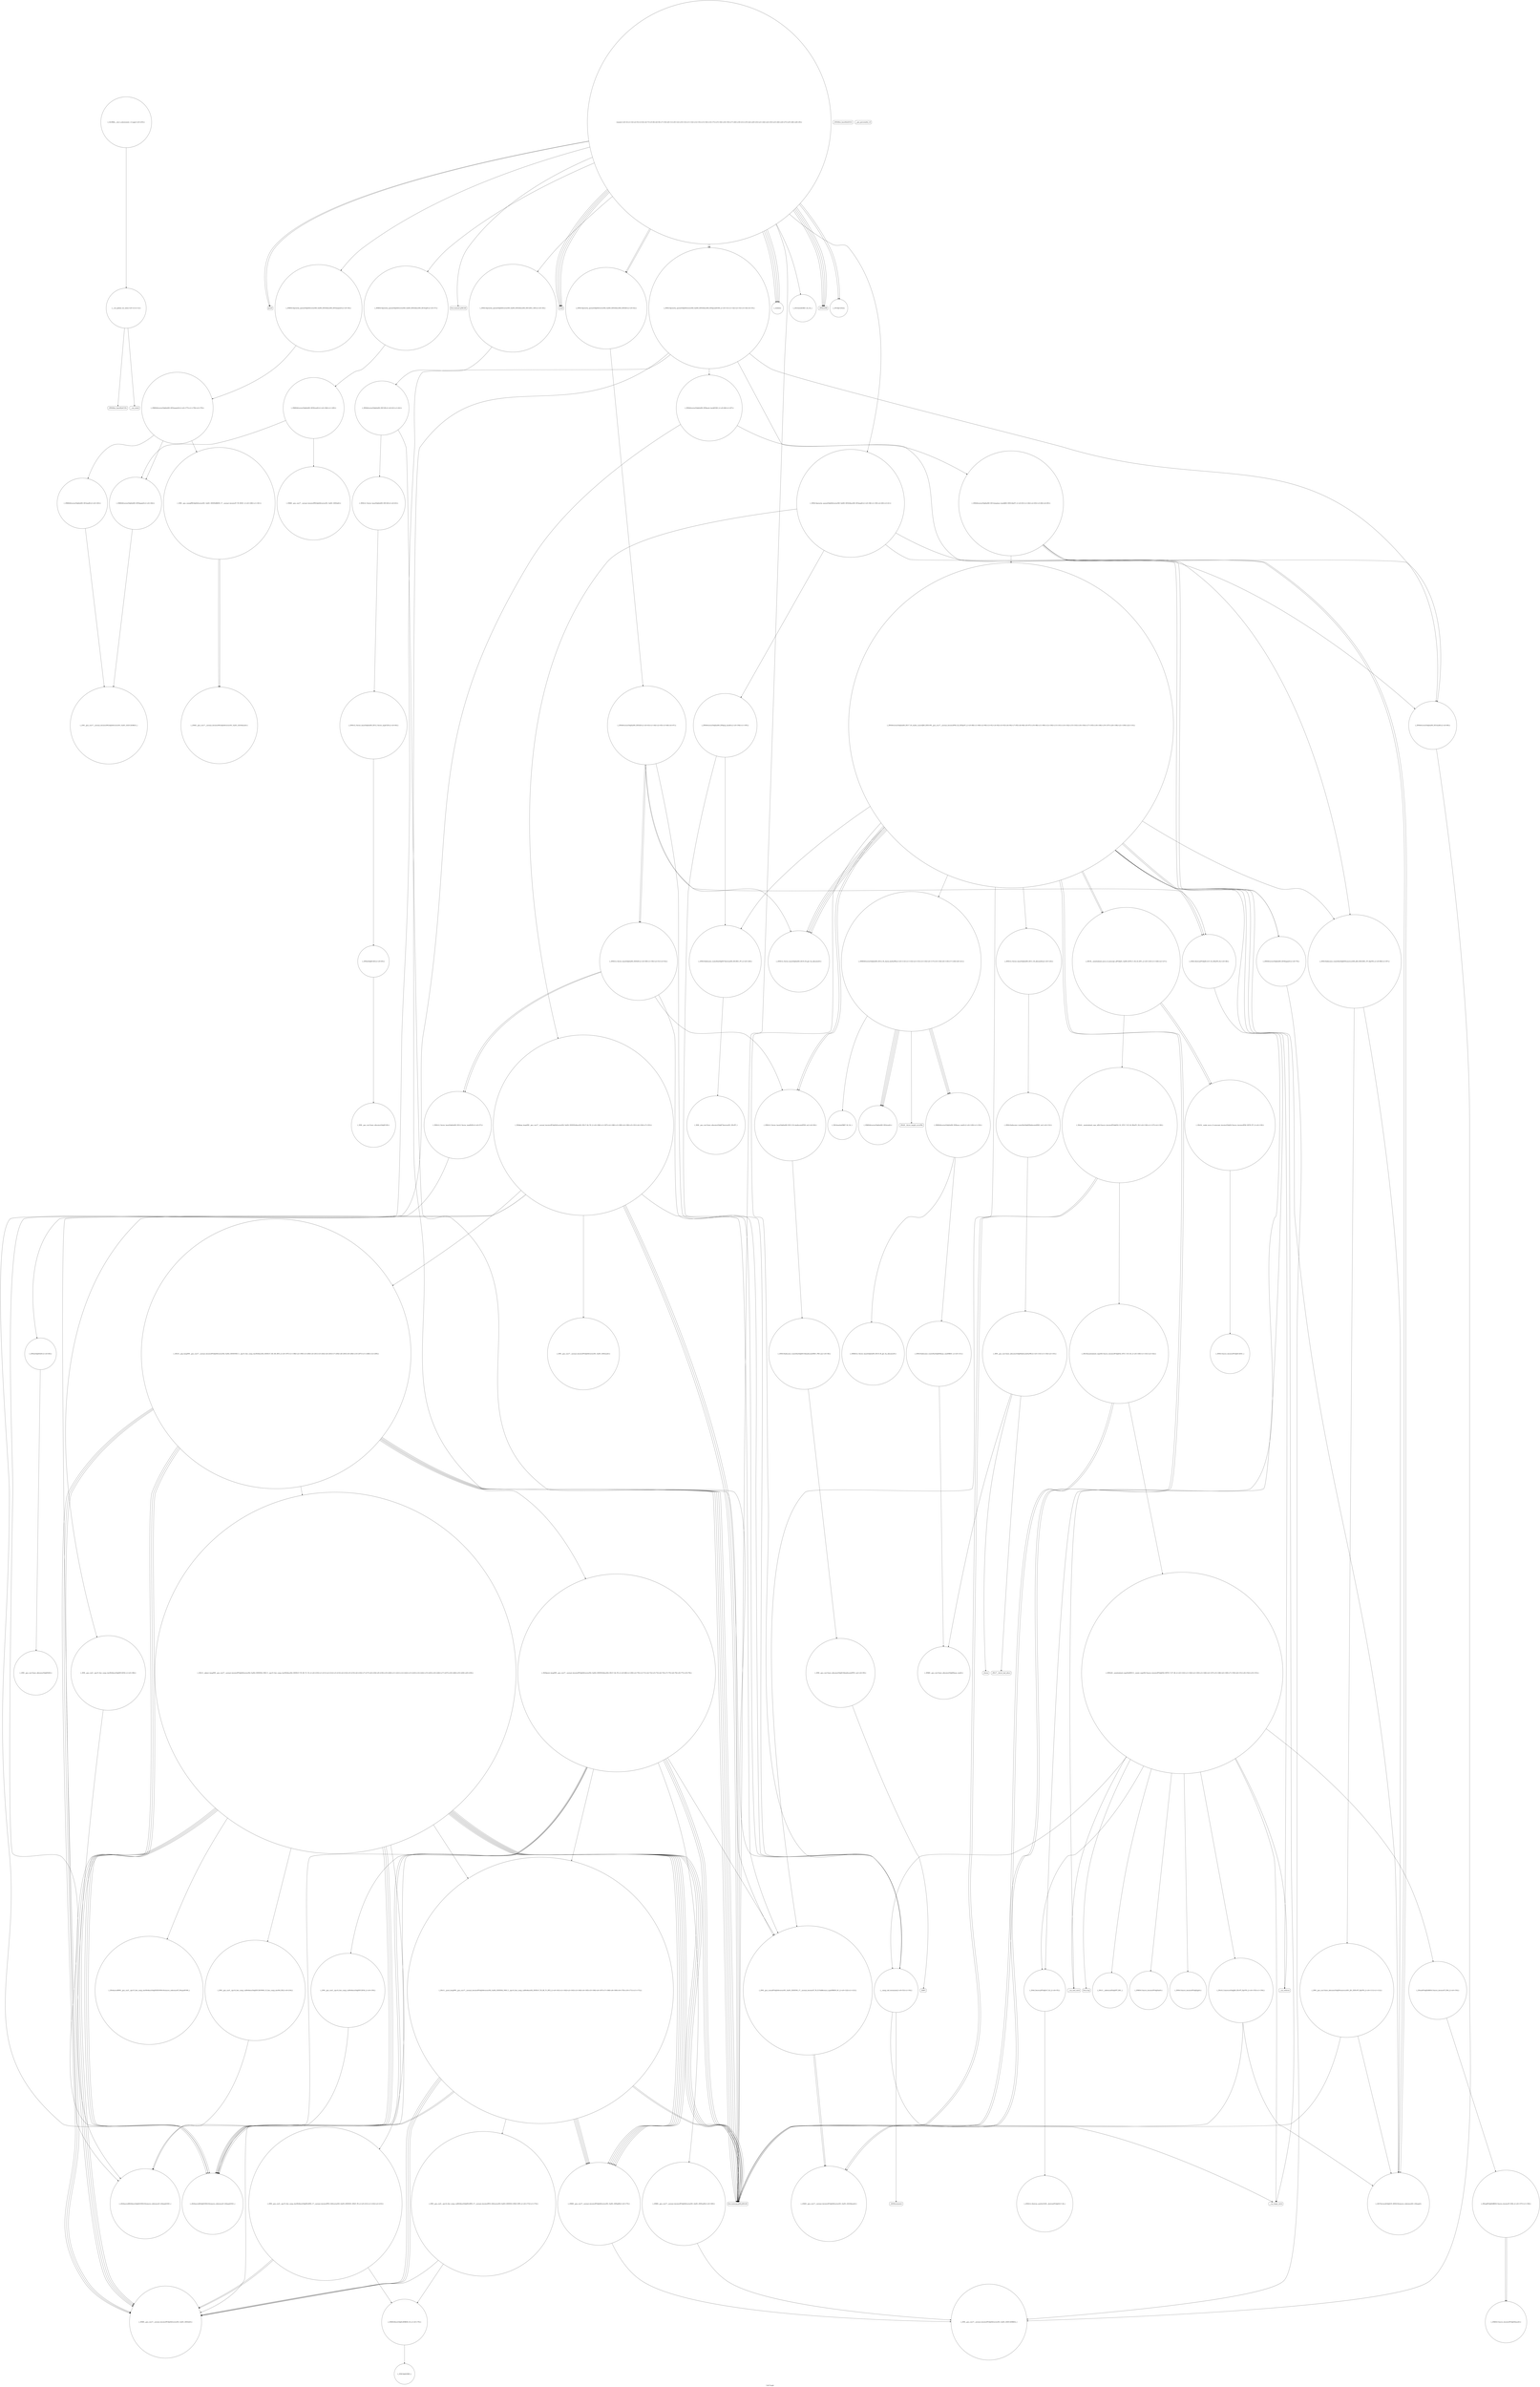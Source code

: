 digraph "Call Graph" {
	label="Call Graph";

	Node0x555f14a80840 [shape=record,shape=circle,label="{__cxx_global_var_init|{<s0>1|<s1>2}}"];
	Node0x555f14a80840:s0 -> Node0x555f14a808c0[color=black];
	Node0x555f14a80840:s1 -> Node0x555f14d3e710[color=black];
	Node0x555f14d422b0 [shape=record,shape=circle,label="{_ZN9__gnu_cxx5__ops14_Iter_comp_valISt4lessI3dijEEclINS_17__normal_iteratorIPS3_St6vectorIS3_SaIS3_EEEES3_EEbT_RT0_|{<s0>173|<s1>174}}"];
	Node0x555f14d422b0:s0 -> Node0x555f14d42130[color=black];
	Node0x555f14d422b0:s1 -> Node0x555f14d423b0[color=black];
	Node0x555f14d3e910 [shape=record,shape=Mrecord,label="{printf}"];
	Node0x555f14d3fe10 [shape=record,shape=circle,label="{_ZNKSt6vectorI3dijSaIS0_EE3endEv|{<s0>183}}"];
	Node0x555f14d3fe10:s0 -> Node0x555f14d3ff10[color=black];
	Node0x555f14d3ec90 [shape=record,shape=circle,label="{_ZNKSt14priority_queueI3dijSt6vectorIS0_SaIS0_EESt4lessIS0_EE5emptyEv|{<s0>36}}"];
	Node0x555f14d3ec90:s0 -> Node0x555f14d424b0[color=black];
	Node0x555f14d40190 [shape=record,shape=circle,label="{_ZN9__gnu_cxx5__ops15_Iter_comp_iterISt4lessI3dijEEC2ES4_|{<s0>196}}"];
	Node0x555f14d40190:s0 -> Node0x555f14d41fb0[color=black];
	Node0x555f14d3f010 [shape=record,shape=circle,label="{_ZSt8_DestroyIP3dijS0_EvT_S2_RSaIT0_E|{<s0>48}}"];
	Node0x555f14d3f010:s0 -> Node0x555f14d3f310[color=black];
	Node0x555f14d40510 [shape=record,shape=circle,label="{_GLOBAL__sub_I_yubowenok_1_0.cpp|{<s0>235}}"];
	Node0x555f14d40510:s0 -> Node0x555f14a80840[color=black];
	Node0x555f14d3f390 [shape=record,shape=circle,label="{_ZNSt12_Destroy_auxILb1EE9__destroyIP3dijEEvT_S4_}"];
	Node0x555f14d3f710 [shape=record,shape=circle,label="{_ZN9__gnu_cxx13new_allocatorI3dijED2Ev}"];
	Node0x555f14d3fa90 [shape=record,shape=circle,label="{_ZSt4moveIR3dijEONSt16remove_referenceIT_E4typeEOS3_}"];
	Node0x555f14d40e30 [shape=record,shape=circle,label="{_ZNSt6vectorI3dijSaIS0_EE17_M_realloc_insertIJS0_EEEvN9__gnu_cxx17__normal_iteratorIPS0_S2_EEDpOT_|{<s0>88|<s1>89|<s2>90|<s3>91|<s4>92|<s5>93|<s6>94|<s7>95|<s8>96|<s9>97|<s10>98|<s11>99|<s12>100|<s13>101|<s14>102|<s15>103|<s16>104|<s17>105|<s18>106|<s19>107|<s20>108|<s21>109|<s22>110}}"];
	Node0x555f14d40e30:s0 -> Node0x555f14d40f30[color=black];
	Node0x555f14d40e30:s1 -> Node0x555f14d3fb90[color=black];
	Node0x555f14d40e30:s2 -> Node0x555f14d40fb0[color=black];
	Node0x555f14d40e30:s3 -> Node0x555f14d41030[color=black];
	Node0x555f14d40e30:s4 -> Node0x555f14d40db0[color=black];
	Node0x555f14d40e30:s5 -> Node0x555f14d3fd10[color=black];
	Node0x555f14d40e30:s6 -> Node0x555f14d41130[color=black];
	Node0x555f14d40e30:s7 -> Node0x555f14d3f090[color=black];
	Node0x555f14d40e30:s8 -> Node0x555f14d410b0[color=black];
	Node0x555f14d40e30:s9 -> Node0x555f14d41130[color=black];
	Node0x555f14d40e30:s10 -> Node0x555f14d3f090[color=black];
	Node0x555f14d40e30:s11 -> Node0x555f14d410b0[color=black];
	Node0x555f14d40e30:s12 -> Node0x555f14d3f210[color=black];
	Node0x555f14d40e30:s13 -> Node0x555f14d411b0[color=black];
	Node0x555f14d40e30:s14 -> Node0x555f14d412b0[color=black];
	Node0x555f14d40e30:s15 -> Node0x555f14d3f090[color=black];
	Node0x555f14d40e30:s16 -> Node0x555f14d3f010[color=black];
	Node0x555f14d40e30:s17 -> Node0x555f14d3f410[color=black];
	Node0x555f14d40e30:s18 -> Node0x555f14d41230[color=black];
	Node0x555f14d40e30:s19 -> Node0x555f14d3f090[color=black];
	Node0x555f14d40e30:s20 -> Node0x555f14d3f010[color=black];
	Node0x555f14d40e30:s21 -> Node0x555f14d3f410[color=black];
	Node0x555f14d40e30:s22 -> Node0x555f14d3f190[color=black];
	Node0x555f14d411b0 [shape=record,shape=circle,label="{_ZNSt16allocator_traitsISaI3dijEE7destroyIS0_EEvRS1_PT_|{<s0>128}}"];
	Node0x555f14d411b0:s0 -> Node0x555f14d41f30[color=black];
	Node0x555f14d41530 [shape=record,shape=circle,label="{_ZNSt16allocator_traitsISaI3dijEE8max_sizeERKS1_|{<s0>131}}"];
	Node0x555f14d41530:s0 -> Node0x555f14d41630[color=black];
	Node0x555f14d418b0 [shape=record,shape=circle,label="{_ZSt22__uninitialized_copy_aISt13move_iteratorIP3dijES2_S1_ET0_T_S5_S4_RSaIT1_E|{<s0>136|<s1>137|<s2>138}}"];
	Node0x555f14d418b0:s0 -> Node0x555f14d3ed90[color=black];
	Node0x555f14d418b0:s1 -> Node0x555f14d3ed90[color=black];
	Node0x555f14d418b0:s2 -> Node0x555f14d419b0[color=black];
	Node0x555f14d41c30 [shape=record,shape=circle,label="{_ZNKSt13move_iteratorIP3dijEdeEv}"];
	Node0x555f14d41fb0 [shape=record,shape=circle,label="{_ZSt4moveIRSt4lessI3dijEEONSt16remove_referenceIT_E4typeEOS5_}"];
	Node0x555f14a808c0 [shape=record,shape=Mrecord,label="{_ZNSt8ios_base4InitC1Ev}"];
	Node0x555f14d42330 [shape=record,shape=circle,label="{_ZNK9__gnu_cxx17__normal_iteratorIP3dijSt6vectorIS1_SaIS1_EEEplEl|{<s0>175}}"];
	Node0x555f14d42330:s0 -> Node0x555f14d42230[color=black];
	Node0x555f14d3e990 [shape=record,shape=Mrecord,label="{llvm.memset.p0i8.i64}"];
	Node0x555f14d3fe90 [shape=record,shape=circle,label="{_ZNK9__gnu_cxx17__normal_iteratorIPK3dijSt6vectorIS1_SaIS1_EEE4baseEv}"];
	Node0x555f14d3ed10 [shape=record,shape=circle,label="{_ZNKSt14priority_queueI3dijSt6vectorIS0_SaIS0_EESt4lessIS0_EE3topEv|{<s0>37}}"];
	Node0x555f14d3ed10:s0 -> Node0x555f14d3ff90[color=black];
	Node0x555f14d40210 [shape=record,shape=circle,label="{_ZN9__gnu_cxx17__normal_iteratorIP3dijSt6vectorIS1_SaIS1_EEEmmEv}"];
	Node0x555f14d3f090 [shape=record,shape=circle,label="{_ZNSt12_Vector_baseI3dijSaIS0_EE19_M_get_Tp_allocatorEv}"];
	Node0x555f14d3f410 [shape=record,shape=circle,label="{_ZNSt12_Vector_baseI3dijSaIS0_EE13_M_deallocateEPS0_m|{<s0>56}}"];
	Node0x555f14d3f410:s0 -> Node0x555f14d3f510[color=black];
	Node0x555f14d3f790 [shape=record,shape=circle,label="{_ZNSt6vectorI3dijSaIS0_EEC2Ev|{<s0>61|<s1>62}}"];
	Node0x555f14d3f790:s0 -> Node0x555f14d3f810[color=black];
	Node0x555f14d3f790:s1 -> Node0x555f14d3f190[color=black];
	Node0x555f14d3fb10 [shape=record,shape=circle,label="{_ZSt9push_heapIN9__gnu_cxx17__normal_iteratorIP3dijSt6vectorIS2_SaIS2_EEEESt4lessIS2_EEvT_SA_T0_|{<s0>68|<s1>69|<s2>70|<s3>71|<s4>72|<s5>73|<s6>74|<s7>75|<s8>76|<s9>77|<s10>78}}"];
	Node0x555f14d3fb10:s0 -> Node0x555f14d41fb0[color=black];
	Node0x555f14d3fb10:s1 -> Node0x555f14d42030[color=black];
	Node0x555f14d3fb10:s2 -> Node0x555f14d420b0[color=black];
	Node0x555f14d3fb10:s3 -> Node0x555f14d42130[color=black];
	Node0x555f14d3fb10:s4 -> Node0x555f14d3fa90[color=black];
	Node0x555f14d3fb10:s5 -> Node0x555f14d3ed90[color=black];
	Node0x555f14d3fb10:s6 -> Node0x555f14d3ed90[color=black];
	Node0x555f14d3fb10:s7 -> Node0x555f14d40fb0[color=black];
	Node0x555f14d3fb10:s8 -> Node0x555f14d3fa90[color=black];
	Node0x555f14d3fb10:s9 -> Node0x555f14d3ed90[color=black];
	Node0x555f14d3fb10:s10 -> Node0x555f14d421b0[color=black];
	Node0x555f14d40eb0 [shape=record,shape=circle,label="{_ZN9__gnu_cxx13new_allocatorI3dijE9constructIS1_JS1_EEEvPT_DpOT0_|{<s0>111|<s1>112}}"];
	Node0x555f14d40eb0:s0 -> Node0x555f14d40db0[color=black];
	Node0x555f14d40eb0:s1 -> Node0x555f14d3ed90[color=black];
	Node0x555f14d41230 [shape=record,shape=Mrecord,label="{__cxa_rethrow}"];
	Node0x555f14d415b0 [shape=record,shape=circle,label="{_ZNKSt12_Vector_baseI3dijSaIS0_EE19_M_get_Tp_allocatorEv}"];
	Node0x555f14d41930 [shape=record,shape=circle,label="{_ZSt32__make_move_if_noexcept_iteratorI3dijSt13move_iteratorIPS0_EET0_PT_|{<s0>139}}"];
	Node0x555f14d41930:s0 -> Node0x555f14d41eb0[color=black];
	Node0x555f14d41cb0 [shape=record,shape=circle,label="{_ZNSt13move_iteratorIP3dijEppEv}"];
	Node0x555f14d42030 [shape=record,shape=circle,label="{_ZN9__gnu_cxx5__ops14_Iter_comp_valISt4lessI3dijEEC2ES4_|{<s0>159}}"];
	Node0x555f14d42030:s0 -> Node0x555f14d41fb0[color=black];
	Node0x555f14d3e690 [shape=record,shape=Mrecord,label="{_ZNSt8ios_base4InitD1Ev}"];
	Node0x555f14d423b0 [shape=record,shape=circle,label="{_ZNKSt4lessI3dijEclERKS0_S3_|{<s0>176}}"];
	Node0x555f14d423b0:s0 -> Node0x555f14d42430[color=black];
	Node0x555f14d3ea10 [shape=record,shape=Mrecord,label="{scanf}"];
	Node0x555f14d3ff10 [shape=record,shape=circle,label="{_ZN9__gnu_cxx17__normal_iteratorIPK3dijSt6vectorIS1_SaIS1_EEEC2ERKS3_}"];
	Node0x555f14d3ed90 [shape=record,shape=Mrecord,label="{llvm.memcpy.p0i8.p0i8.i64}"];
	Node0x555f14d40290 [shape=record,shape=circle,label="{_ZSt10__pop_heapIN9__gnu_cxx17__normal_iteratorIP3dijSt6vectorIS2_SaIS2_EEEENS0_5__ops15_Iter_comp_iterISt4lessIS2_EEEEvT_SD_SD_RT0_|{<s0>197|<s1>198|<s2>199|<s3>200|<s4>201|<s5>202|<s6>203|<s7>204|<s8>205|<s9>206|<s10>207|<s11>208|<s12>209}}"];
	Node0x555f14d40290:s0 -> Node0x555f14d42130[color=black];
	Node0x555f14d40290:s1 -> Node0x555f14d3fa90[color=black];
	Node0x555f14d40290:s2 -> Node0x555f14d3ed90[color=black];
	Node0x555f14d40290:s3 -> Node0x555f14d42130[color=black];
	Node0x555f14d40290:s4 -> Node0x555f14d3fa90[color=black];
	Node0x555f14d40290:s5 -> Node0x555f14d42130[color=black];
	Node0x555f14d40290:s6 -> Node0x555f14d3ed90[color=black];
	Node0x555f14d40290:s7 -> Node0x555f14d3ed90[color=black];
	Node0x555f14d40290:s8 -> Node0x555f14d40fb0[color=black];
	Node0x555f14d40290:s9 -> Node0x555f14d3fa90[color=black];
	Node0x555f14d40290:s10 -> Node0x555f14d3ed90[color=black];
	Node0x555f14d40290:s11 -> Node0x555f14d3ed90[color=black];
	Node0x555f14d40290:s12 -> Node0x555f14d40310[color=black];
	Node0x555f14d3f110 [shape=record,shape=circle,label="{_ZNSt12_Vector_baseI3dijSaIS0_EED2Ev|{<s0>49|<s1>50|<s2>51|<s3>52}}"];
	Node0x555f14d3f110:s0 -> Node0x555f14d3f410[color=black];
	Node0x555f14d3f110:s1 -> Node0x555f14d3f490[color=black];
	Node0x555f14d3f110:s2 -> Node0x555f14d3f490[color=black];
	Node0x555f14d3f110:s3 -> Node0x555f14d3f190[color=black];
	Node0x555f14d3f490 [shape=record,shape=circle,label="{_ZNSt12_Vector_baseI3dijSaIS0_EE12_Vector_implD2Ev|{<s0>57}}"];
	Node0x555f14d3f490:s0 -> Node0x555f14d3f690[color=black];
	Node0x555f14d3f810 [shape=record,shape=circle,label="{_ZNSt12_Vector_baseI3dijSaIS0_EEC2Ev|{<s0>63}}"];
	Node0x555f14d3f810:s0 -> Node0x555f14d3f890[color=black];
	Node0x555f14d3fb90 [shape=record,shape=circle,label="{_ZNSt6vectorI3dijSaIS0_EE5beginEv|{<s0>79}}"];
	Node0x555f14d3fb90:s0 -> Node0x555f14d42230[color=black];
	Node0x555f14d40f30 [shape=record,shape=circle,label="{_ZNKSt6vectorI3dijSaIS0_EE12_M_check_lenEmPKc|{<s0>113|<s1>114|<s2>115|<s3>116|<s4>117|<s5>118|<s6>119|<s7>120|<s8>121}}"];
	Node0x555f14d40f30:s0 -> Node0x555f14d41330[color=black];
	Node0x555f14d40f30:s1 -> Node0x555f14d413b0[color=black];
	Node0x555f14d40f30:s2 -> Node0x555f14d41430[color=black];
	Node0x555f14d40f30:s3 -> Node0x555f14d413b0[color=black];
	Node0x555f14d40f30:s4 -> Node0x555f14d413b0[color=black];
	Node0x555f14d40f30:s5 -> Node0x555f14d414b0[color=black];
	Node0x555f14d40f30:s6 -> Node0x555f14d413b0[color=black];
	Node0x555f14d40f30:s7 -> Node0x555f14d41330[color=black];
	Node0x555f14d40f30:s8 -> Node0x555f14d41330[color=black];
	Node0x555f14d412b0 [shape=record,shape=Mrecord,label="{__cxa_end_catch}"];
	Node0x555f14d41630 [shape=record,shape=circle,label="{_ZNK9__gnu_cxx13new_allocatorI3dijE8max_sizeEv}"];
	Node0x555f14d419b0 [shape=record,shape=circle,label="{_ZSt18uninitialized_copyISt13move_iteratorIP3dijES2_ET0_T_S5_S4_|{<s0>140|<s1>141|<s2>142}}"];
	Node0x555f14d419b0:s0 -> Node0x555f14d3ed90[color=black];
	Node0x555f14d419b0:s1 -> Node0x555f14d3ed90[color=black];
	Node0x555f14d419b0:s2 -> Node0x555f14d41a30[color=black];
	Node0x555f14d41d30 [shape=record,shape=Mrecord,label="{llvm.trap}"];
	Node0x555f14d420b0 [shape=record,shape=circle,label="{_ZNK9__gnu_cxx17__normal_iteratorIP3dijSt6vectorIS1_SaIS1_EEEmiEl|{<s0>160}}"];
	Node0x555f14d420b0:s0 -> Node0x555f14d42230[color=black];
	Node0x555f14d3e710 [shape=record,shape=Mrecord,label="{__cxa_atexit}"];
	Node0x555f14d42430 [shape=record,shape=circle,label="{_ZNK3dijltERKS_}"];
	Node0x555f14d3ea90 [shape=record,shape=circle,label="{_ZNSt14priority_queueI3dijSt6vectorIS0_SaIS0_EESt4lessIS0_EEC2IS3_vEEv|{<s0>30}}"];
	Node0x555f14d3ea90:s0 -> Node0x555f14d3f790[color=black];
	Node0x555f14d3ff90 [shape=record,shape=circle,label="{_ZNKSt6vectorI3dijSaIS0_EE5frontEv|{<s0>184|<s1>185}}"];
	Node0x555f14d3ff90:s0 -> Node0x555f14d3fd90[color=black];
	Node0x555f14d3ff90:s1 -> Node0x555f14d40010[color=black];
	Node0x555f14d3ee10 [shape=record,shape=circle,label="{_ZNSt14priority_queueI3dijSt6vectorIS0_SaIS0_EESt4lessIS0_EE3popEv|{<s0>38|<s1>39|<s2>40|<s3>41}}"];
	Node0x555f14d3ee10:s0 -> Node0x555f14d3fb90[color=black];
	Node0x555f14d3ee10:s1 -> Node0x555f14d3fc10[color=black];
	Node0x555f14d3ee10:s2 -> Node0x555f14d40090[color=black];
	Node0x555f14d3ee10:s3 -> Node0x555f14d40110[color=black];
	Node0x555f14d40310 [shape=record,shape=circle,label="{_ZSt13__adjust_heapIN9__gnu_cxx17__normal_iteratorIP3dijSt6vectorIS2_SaIS2_EEEElS2_NS0_5__ops15_Iter_comp_iterISt4lessIS2_EEEEvT_T0_SE_T1_T2_|{<s0>210|<s1>211|<s2>212|<s3>213|<s4>214|<s5>215|<s6>216|<s7>217|<s8>218|<s9>219|<s10>220|<s11>221|<s12>222|<s13>223|<s14>224|<s15>225|<s16>226|<s17>227|<s18>228|<s19>229|<s20>230}}"];
	Node0x555f14d40310:s0 -> Node0x555f14d42330[color=black];
	Node0x555f14d40310:s1 -> Node0x555f14d42330[color=black];
	Node0x555f14d40310:s2 -> Node0x555f14d40390[color=black];
	Node0x555f14d40310:s3 -> Node0x555f14d42330[color=black];
	Node0x555f14d40310:s4 -> Node0x555f14d42130[color=black];
	Node0x555f14d40310:s5 -> Node0x555f14d3fa90[color=black];
	Node0x555f14d40310:s6 -> Node0x555f14d42330[color=black];
	Node0x555f14d40310:s7 -> Node0x555f14d42130[color=black];
	Node0x555f14d40310:s8 -> Node0x555f14d3ed90[color=black];
	Node0x555f14d40310:s9 -> Node0x555f14d42330[color=black];
	Node0x555f14d40310:s10 -> Node0x555f14d42130[color=black];
	Node0x555f14d40310:s11 -> Node0x555f14d3fa90[color=black];
	Node0x555f14d40310:s12 -> Node0x555f14d42330[color=black];
	Node0x555f14d40310:s13 -> Node0x555f14d42130[color=black];
	Node0x555f14d40310:s14 -> Node0x555f14d3ed90[color=black];
	Node0x555f14d40310:s15 -> Node0x555f14d40410[color=black];
	Node0x555f14d40310:s16 -> Node0x555f14d40490[color=black];
	Node0x555f14d40310:s17 -> Node0x555f14d3ed90[color=black];
	Node0x555f14d40310:s18 -> Node0x555f14d3fa90[color=black];
	Node0x555f14d40310:s19 -> Node0x555f14d3ed90[color=black];
	Node0x555f14d40310:s20 -> Node0x555f14d421b0[color=black];
	Node0x555f14d3f190 [shape=record,shape=circle,label="{__clang_call_terminate|{<s0>53|<s1>54}}"];
	Node0x555f14d3f190:s0 -> Node0x555f14d3f210[color=black];
	Node0x555f14d3f190:s1 -> Node0x555f14d3f290[color=black];
	Node0x555f14d3f510 [shape=record,shape=circle,label="{_ZNSt16allocator_traitsISaI3dijEE10deallocateERS1_PS0_m|{<s0>58}}"];
	Node0x555f14d3f510:s0 -> Node0x555f14d3f590[color=black];
	Node0x555f14d3f890 [shape=record,shape=circle,label="{_ZNSt12_Vector_baseI3dijSaIS0_EE12_Vector_implC2Ev|{<s0>64}}"];
	Node0x555f14d3f890:s0 -> Node0x555f14d3f910[color=black];
	Node0x555f14d3fc10 [shape=record,shape=circle,label="{_ZNSt6vectorI3dijSaIS0_EE3endEv|{<s0>80}}"];
	Node0x555f14d3fc10:s0 -> Node0x555f14d42230[color=black];
	Node0x555f14d40fb0 [shape=record,shape=circle,label="{_ZN9__gnu_cxxmiIP3dijSt6vectorIS1_SaIS1_EEEENS_17__normal_iteratorIT_T0_E15difference_typeERKS9_SC_|{<s0>122|<s1>123}}"];
	Node0x555f14d40fb0:s0 -> Node0x555f14d41130[color=black];
	Node0x555f14d40fb0:s1 -> Node0x555f14d41130[color=black];
	Node0x555f14d41330 [shape=record,shape=circle,label="{_ZNKSt6vectorI3dijSaIS0_EE8max_sizeEv|{<s0>129|<s1>130}}"];
	Node0x555f14d41330:s0 -> Node0x555f14d415b0[color=black];
	Node0x555f14d41330:s1 -> Node0x555f14d41530[color=black];
	Node0x555f14d416b0 [shape=record,shape=circle,label="{_ZNSt16allocator_traitsISaI3dijEE8allocateERS1_m|{<s0>132}}"];
	Node0x555f14d416b0:s0 -> Node0x555f14d41730[color=black];
	Node0x555f14d41a30 [shape=record,shape=circle,label="{_ZNSt20__uninitialized_copyILb0EE13__uninit_copyISt13move_iteratorIP3dijES4_EET0_T_S7_S6_|{<s0>143|<s1>144|<s2>145|<s3>146|<s4>147|<s5>148|<s6>149|<s7>150|<s8>151|<s9>152|<s10>153}}"];
	Node0x555f14d41a30:s0 -> Node0x555f14d41ab0[color=black];
	Node0x555f14d41a30:s1 -> Node0x555f14d41bb0[color=black];
	Node0x555f14d41a30:s2 -> Node0x555f14d41c30[color=black];
	Node0x555f14d41a30:s3 -> Node0x555f14d41b30[color=black];
	Node0x555f14d41a30:s4 -> Node0x555f14d41cb0[color=black];
	Node0x555f14d41a30:s5 -> Node0x555f14d3f210[color=black];
	Node0x555f14d41a30:s6 -> Node0x555f14d3f310[color=black];
	Node0x555f14d41a30:s7 -> Node0x555f14d41230[color=black];
	Node0x555f14d41a30:s8 -> Node0x555f14d412b0[color=black];
	Node0x555f14d41a30:s9 -> Node0x555f14d41d30[color=black];
	Node0x555f14d41a30:s10 -> Node0x555f14d3f190[color=black];
	Node0x555f14d41db0 [shape=record,shape=circle,label="{_ZSteqIP3dijEbRKSt13move_iteratorIT_ES6_|{<s0>157|<s1>158}}"];
	Node0x555f14d41db0:s0 -> Node0x555f14d41e30[color=black];
	Node0x555f14d41db0:s1 -> Node0x555f14d41e30[color=black];
	Node0x555f14d42130 [shape=record,shape=circle,label="{_ZNK9__gnu_cxx17__normal_iteratorIP3dijSt6vectorIS1_SaIS1_EEEdeEv}"];
	Node0x555f14d3e790 [shape=record,shape=circle,label="{_Z2iliiiii}"];
	Node0x555f14d424b0 [shape=record,shape=circle,label="{_ZNKSt6vectorI3dijSaIS0_EE5emptyEv|{<s0>177|<s1>178|<s2>179}}"];
	Node0x555f14d424b0:s0 -> Node0x555f14d3fd90[color=black];
	Node0x555f14d424b0:s1 -> Node0x555f14d3fe10[color=black];
	Node0x555f14d424b0:s2 -> Node0x555f14d42530[color=black];
	Node0x555f14d3eb10 [shape=record,shape=circle,label="{_ZNSt14priority_queueI3dijSt6vectorIS0_SaIS0_EESt4lessIS0_EE4pushEOS0_|{<s0>31|<s1>32|<s2>33|<s3>34|<s4>35}}"];
	Node0x555f14d3eb10:s0 -> Node0x555f14d3fa90[color=black];
	Node0x555f14d3eb10:s1 -> Node0x555f14d3fa10[color=black];
	Node0x555f14d3eb10:s2 -> Node0x555f14d3fb90[color=black];
	Node0x555f14d3eb10:s3 -> Node0x555f14d3fc10[color=black];
	Node0x555f14d3eb10:s4 -> Node0x555f14d3fb10[color=black];
	Node0x555f14d40010 [shape=record,shape=circle,label="{_ZNK9__gnu_cxx17__normal_iteratorIPK3dijSt6vectorIS1_SaIS1_EEEdeEv}"];
	Node0x555f14d3ee90 [shape=record,shape=circle,label="{_ZSt3minIiERKT_S2_S2_}"];
	Node0x555f14d40390 [shape=record,shape=circle,label="{_ZN9__gnu_cxx5__ops15_Iter_comp_iterISt4lessI3dijEEclINS_17__normal_iteratorIPS3_St6vectorIS3_SaIS3_EEEESC_EEbT_T0_|{<s0>231|<s1>232|<s2>233}}"];
	Node0x555f14d40390:s0 -> Node0x555f14d42130[color=black];
	Node0x555f14d40390:s1 -> Node0x555f14d42130[color=black];
	Node0x555f14d40390:s2 -> Node0x555f14d423b0[color=black];
	Node0x555f14d3f210 [shape=record,shape=Mrecord,label="{__cxa_begin_catch}"];
	Node0x555f14d3f590 [shape=record,shape=circle,label="{_ZN9__gnu_cxx13new_allocatorI3dijE10deallocateEPS1_m|{<s0>59}}"];
	Node0x555f14d3f590:s0 -> Node0x555f14d3f610[color=black];
	Node0x555f14d3f910 [shape=record,shape=circle,label="{_ZNSaI3dijEC2Ev|{<s0>65}}"];
	Node0x555f14d3f910:s0 -> Node0x555f14d3f990[color=black];
	Node0x555f14d3fc90 [shape=record,shape=circle,label="{_ZNSt6vectorI3dijSaIS0_EE12emplace_backIJS0_EEEvDpOT_|{<s0>81|<s1>82|<s2>83|<s3>84|<s4>85}}"];
	Node0x555f14d3fc90:s0 -> Node0x555f14d40db0[color=black];
	Node0x555f14d3fc90:s1 -> Node0x555f14d3fd10[color=black];
	Node0x555f14d3fc90:s2 -> Node0x555f14d3fc10[color=black];
	Node0x555f14d3fc90:s3 -> Node0x555f14d40db0[color=black];
	Node0x555f14d3fc90:s4 -> Node0x555f14d40e30[color=black];
	Node0x555f14d41030 [shape=record,shape=circle,label="{_ZNSt12_Vector_baseI3dijSaIS0_EE11_M_allocateEm|{<s0>124}}"];
	Node0x555f14d41030:s0 -> Node0x555f14d416b0[color=black];
	Node0x555f14d413b0 [shape=record,shape=circle,label="{_ZNKSt6vectorI3dijSaIS0_EE4sizeEv}"];
	Node0x555f14d41730 [shape=record,shape=circle,label="{_ZN9__gnu_cxx13new_allocatorI3dijE8allocateEmPKv|{<s0>133|<s1>134|<s2>135}}"];
	Node0x555f14d41730:s0 -> Node0x555f14d41630[color=black];
	Node0x555f14d41730:s1 -> Node0x555f14d417b0[color=black];
	Node0x555f14d41730:s2 -> Node0x555f14d41830[color=black];
	Node0x555f14d41ab0 [shape=record,shape=circle,label="{_ZStneIP3dijEbRKSt13move_iteratorIT_ES6_|{<s0>154}}"];
	Node0x555f14d41ab0:s0 -> Node0x555f14d41db0[color=black];
	Node0x555f14d41e30 [shape=record,shape=circle,label="{_ZNKSt13move_iteratorIP3dijE4baseEv}"];
	Node0x555f14d421b0 [shape=record,shape=circle,label="{_ZSt11__push_heapIN9__gnu_cxx17__normal_iteratorIP3dijSt6vectorIS2_SaIS2_EEEElS2_NS0_5__ops14_Iter_comp_valISt4lessIS2_EEEEvT_T0_SE_T1_RT2_|{<s0>161|<s1>162|<s2>163|<s3>164|<s4>165|<s5>166|<s6>167|<s7>168|<s8>169|<s9>170|<s10>171|<s11>172}}"];
	Node0x555f14d421b0:s0 -> Node0x555f14d42330[color=black];
	Node0x555f14d421b0:s1 -> Node0x555f14d422b0[color=black];
	Node0x555f14d421b0:s2 -> Node0x555f14d42330[color=black];
	Node0x555f14d421b0:s3 -> Node0x555f14d42130[color=black];
	Node0x555f14d421b0:s4 -> Node0x555f14d3fa90[color=black];
	Node0x555f14d421b0:s5 -> Node0x555f14d42330[color=black];
	Node0x555f14d421b0:s6 -> Node0x555f14d42130[color=black];
	Node0x555f14d421b0:s7 -> Node0x555f14d3ed90[color=black];
	Node0x555f14d421b0:s8 -> Node0x555f14d3fa90[color=black];
	Node0x555f14d421b0:s9 -> Node0x555f14d42330[color=black];
	Node0x555f14d421b0:s10 -> Node0x555f14d42130[color=black];
	Node0x555f14d421b0:s11 -> Node0x555f14d3ed90[color=black];
	Node0x555f14d3e810 [shape=record,shape=circle,label="{main|{<s0>3|<s1>4|<s2>5|<s3>6|<s4>7|<s5>8|<s6>9|<s7>10|<s8>11|<s9>12|<s10>13|<s11>14|<s12>15|<s13>16|<s14>17|<s15>18|<s16>19|<s17>20|<s18>21|<s19>22|<s20>23|<s21>24|<s22>25|<s23>26|<s24>27|<s25>28|<s26>29}}"];
	Node0x555f14d3e810:s0 -> Node0x555f14d3e890[color=black];
	Node0x555f14d3e810:s1 -> Node0x555f14d3e910[color=black];
	Node0x555f14d3e810:s2 -> Node0x555f14d3e890[color=black];
	Node0x555f14d3e810:s3 -> Node0x555f14d3e990[color=black];
	Node0x555f14d3e810:s4 -> Node0x555f14d3ea10[color=black];
	Node0x555f14d3e810:s5 -> Node0x555f14d3ea10[color=black];
	Node0x555f14d3e810:s6 -> Node0x555f14d3e790[color=black];
	Node0x555f14d3e810:s7 -> Node0x555f14d3e790[color=black];
	Node0x555f14d3e810:s8 -> Node0x555f14d3e890[color=black];
	Node0x555f14d3e810:s9 -> Node0x555f14d3ea10[color=black];
	Node0x555f14d3e810:s10 -> Node0x555f14d3e790[color=black];
	Node0x555f14d3e810:s11 -> Node0x555f14d3e790[color=black];
	Node0x555f14d3e810:s12 -> Node0x555f14d3e890[color=black];
	Node0x555f14d3e810:s13 -> Node0x555f14d3ea10[color=black];
	Node0x555f14d3e810:s14 -> Node0x555f14d3ea90[color=black];
	Node0x555f14d3e810:s15 -> Node0x555f14d3eb90[color=black];
	Node0x555f14d3e810:s16 -> Node0x555f14d3eb10[color=black];
	Node0x555f14d3e810:s17 -> Node0x555f14d3ec90[color=black];
	Node0x555f14d3e810:s18 -> Node0x555f14d3ed10[color=black];
	Node0x555f14d3e810:s19 -> Node0x555f14d3ed90[color=black];
	Node0x555f14d3e810:s20 -> Node0x555f14d3ee10[color=black];
	Node0x555f14d3e810:s21 -> Node0x555f14d3ef10[color=black];
	Node0x555f14d3e810:s22 -> Node0x555f14d3eb90[color=black];
	Node0x555f14d3e810:s23 -> Node0x555f14d3eb10[color=black];
	Node0x555f14d3e810:s24 -> Node0x555f14d3ee90[color=black];
	Node0x555f14d3e810:s25 -> Node0x555f14d3e910[color=black];
	Node0x555f14d3e810:s26 -> Node0x555f14d3ef10[color=black];
	Node0x555f14d42530 [shape=record,shape=circle,label="{_ZN9__gnu_cxxeqIPK3dijSt6vectorIS1_SaIS1_EEEEbRKNS_17__normal_iteratorIT_T0_EESC_|{<s0>180|<s1>181}}"];
	Node0x555f14d42530:s0 -> Node0x555f14d3fe90[color=black];
	Node0x555f14d42530:s1 -> Node0x555f14d3fe90[color=black];
	Node0x555f14d3eb90 [shape=record,shape=circle,label="{_ZN3dijC2Eiiii}"];
	Node0x555f14d40090 [shape=record,shape=circle,label="{_ZSt8pop_heapIN9__gnu_cxx17__normal_iteratorIP3dijSt6vectorIS2_SaIS2_EEEESt4lessIS2_EEvT_SA_T0_|{<s0>186|<s1>187|<s2>188|<s3>189|<s4>190|<s5>191|<s6>192|<s7>193}}"];
	Node0x555f14d40090:s0 -> Node0x555f14d40fb0[color=black];
	Node0x555f14d40090:s1 -> Node0x555f14d41fb0[color=black];
	Node0x555f14d40090:s2 -> Node0x555f14d40190[color=black];
	Node0x555f14d40090:s3 -> Node0x555f14d40210[color=black];
	Node0x555f14d40090:s4 -> Node0x555f14d3ed90[color=black];
	Node0x555f14d40090:s5 -> Node0x555f14d3ed90[color=black];
	Node0x555f14d40090:s6 -> Node0x555f14d3ed90[color=black];
	Node0x555f14d40090:s7 -> Node0x555f14d40290[color=black];
	Node0x555f14d3ef10 [shape=record,shape=circle,label="{_ZNSt14priority_queueI3dijSt6vectorIS0_SaIS0_EESt4lessIS0_EED2Ev|{<s0>42}}"];
	Node0x555f14d3ef10:s0 -> Node0x555f14d3ef90[color=black];
	Node0x555f14d40410 [shape=record,shape=circle,label="{_ZSt4moveIRN9__gnu_cxx5__ops15_Iter_comp_iterISt4lessI3dijEEEEONSt16remove_referenceIT_E4typeEOS9_}"];
	Node0x555f14d3f290 [shape=record,shape=Mrecord,label="{_ZSt9terminatev}"];
	Node0x555f14d3f610 [shape=record,shape=Mrecord,label="{_ZdlPv}"];
	Node0x555f14d3f990 [shape=record,shape=circle,label="{_ZN9__gnu_cxx13new_allocatorI3dijEC2Ev}"];
	Node0x555f14d3fd10 [shape=record,shape=circle,label="{_ZNSt16allocator_traitsISaI3dijEE9constructIS0_JS0_EEEvRS1_PT_DpOT0_|{<s0>86|<s1>87}}"];
	Node0x555f14d3fd10:s0 -> Node0x555f14d40db0[color=black];
	Node0x555f14d3fd10:s1 -> Node0x555f14d40eb0[color=black];
	Node0x555f14d410b0 [shape=record,shape=circle,label="{_ZSt34__uninitialized_move_if_noexcept_aIP3dijS1_SaIS0_EET0_T_S4_S3_RT1_|{<s0>125|<s1>126|<s2>127}}"];
	Node0x555f14d410b0:s0 -> Node0x555f14d41930[color=black];
	Node0x555f14d410b0:s1 -> Node0x555f14d41930[color=black];
	Node0x555f14d410b0:s2 -> Node0x555f14d418b0[color=black];
	Node0x555f14d41430 [shape=record,shape=Mrecord,label="{_ZSt20__throw_length_errorPKc}"];
	Node0x555f14d417b0 [shape=record,shape=Mrecord,label="{_ZSt17__throw_bad_allocv}"];
	Node0x555f14d41b30 [shape=record,shape=circle,label="{_ZSt10_ConstructI3dijJS0_EEvPT_DpOT0_|{<s0>155|<s1>156}}"];
	Node0x555f14d41b30:s0 -> Node0x555f14d40db0[color=black];
	Node0x555f14d41b30:s1 -> Node0x555f14d3ed90[color=black];
	Node0x555f14d41eb0 [shape=record,shape=circle,label="{_ZNSt13move_iteratorIP3dijEC2ES1_}"];
	Node0x555f14d42230 [shape=record,shape=circle,label="{_ZN9__gnu_cxx17__normal_iteratorIP3dijSt6vectorIS1_SaIS1_EEEC2ERKS2_}"];
	Node0x555f14d3e890 [shape=record,shape=Mrecord,label="{_ZNSirsERi}"];
	Node0x555f14d3fd90 [shape=record,shape=circle,label="{_ZNKSt6vectorI3dijSaIS0_EE5beginEv|{<s0>182}}"];
	Node0x555f14d3fd90:s0 -> Node0x555f14d3ff10[color=black];
	Node0x555f14d3ec10 [shape=record,shape=Mrecord,label="{__gxx_personality_v0}"];
	Node0x555f14d40110 [shape=record,shape=circle,label="{_ZNSt6vectorI3dijSaIS0_EE8pop_backEv|{<s0>194|<s1>195}}"];
	Node0x555f14d40110:s0 -> Node0x555f14d411b0[color=black];
	Node0x555f14d40110:s1 -> Node0x555f14d3f190[color=black];
	Node0x555f14d3ef90 [shape=record,shape=circle,label="{_ZNSt6vectorI3dijSaIS0_EED2Ev|{<s0>43|<s1>44|<s2>45|<s3>46|<s4>47}}"];
	Node0x555f14d3ef90:s0 -> Node0x555f14d3f090[color=black];
	Node0x555f14d3ef90:s1 -> Node0x555f14d3f010[color=black];
	Node0x555f14d3ef90:s2 -> Node0x555f14d3f110[color=black];
	Node0x555f14d3ef90:s3 -> Node0x555f14d3f110[color=black];
	Node0x555f14d3ef90:s4 -> Node0x555f14d3f190[color=black];
	Node0x555f14d40490 [shape=record,shape=circle,label="{_ZN9__gnu_cxx5__ops14_Iter_comp_valISt4lessI3dijEEC2EONS0_15_Iter_comp_iterIS4_EE|{<s0>234}}"];
	Node0x555f14d40490:s0 -> Node0x555f14d41fb0[color=black];
	Node0x555f14d3f310 [shape=record,shape=circle,label="{_ZSt8_DestroyIP3dijEvT_S2_|{<s0>55}}"];
	Node0x555f14d3f310:s0 -> Node0x555f14d3f390[color=black];
	Node0x555f14d3f690 [shape=record,shape=circle,label="{_ZNSaI3dijED2Ev|{<s0>60}}"];
	Node0x555f14d3f690:s0 -> Node0x555f14d3f710[color=black];
	Node0x555f14d3fa10 [shape=record,shape=circle,label="{_ZNSt6vectorI3dijSaIS0_EE9push_backEOS0_|{<s0>66|<s1>67}}"];
	Node0x555f14d3fa10:s0 -> Node0x555f14d3fa90[color=black];
	Node0x555f14d3fa10:s1 -> Node0x555f14d3fc90[color=black];
	Node0x555f14d40db0 [shape=record,shape=circle,label="{_ZSt7forwardI3dijEOT_RNSt16remove_referenceIS1_E4typeE}"];
	Node0x555f14d41130 [shape=record,shape=circle,label="{_ZNK9__gnu_cxx17__normal_iteratorIP3dijSt6vectorIS1_SaIS1_EEE4baseEv}"];
	Node0x555f14d414b0 [shape=record,shape=circle,label="{_ZSt3maxImERKT_S2_S2_}"];
	Node0x555f14d41830 [shape=record,shape=Mrecord,label="{_Znwm}"];
	Node0x555f14d41bb0 [shape=record,shape=circle,label="{_ZSt11__addressofI3dijEPT_RS1_}"];
	Node0x555f14d41f30 [shape=record,shape=circle,label="{_ZN9__gnu_cxx13new_allocatorI3dijE7destroyIS1_EEvPT_}"];
}
